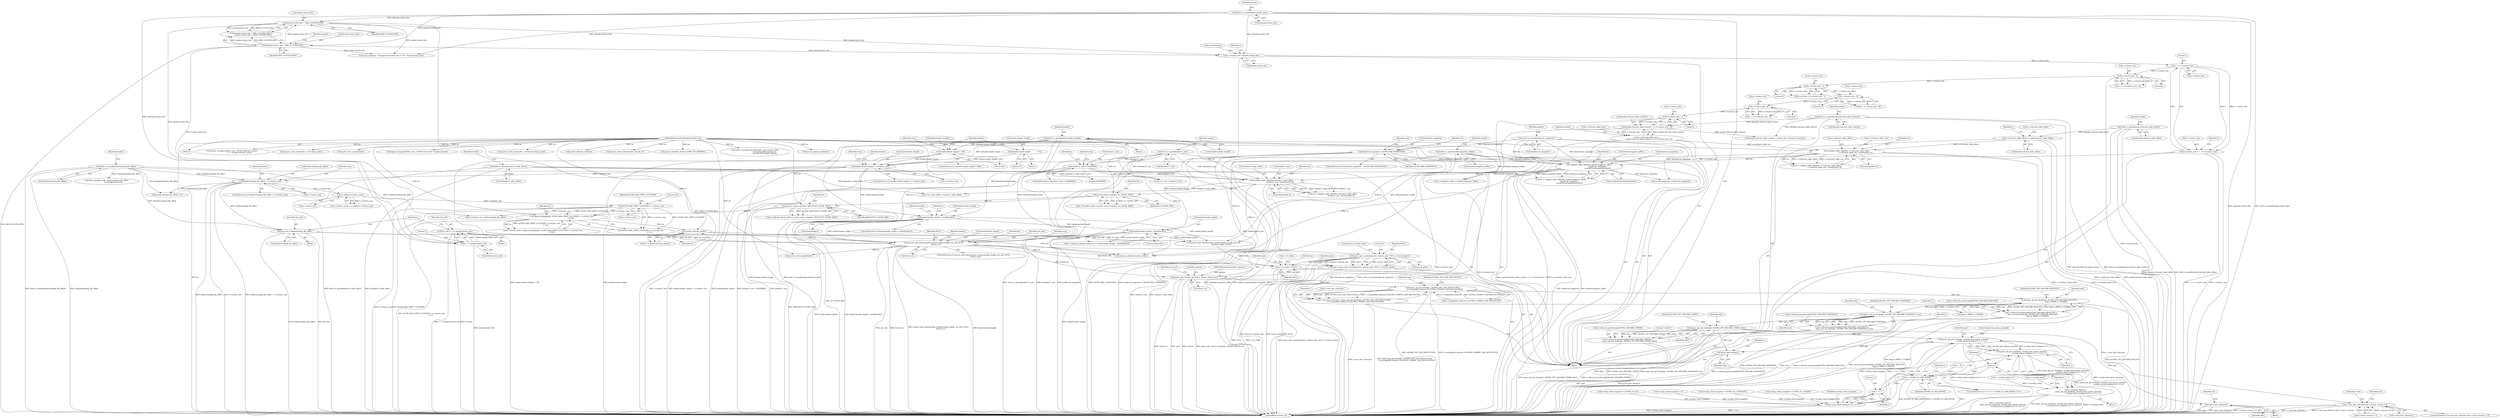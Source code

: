 digraph "0_qemu_6a83f8b5bec6f59e56cc49bd49e4c3f8f805d56f_0@API" {
"1001236" [label="(Call,qemu_opts_create(&qcow2_runtime_opts, NULL, 0, &error_abort))"];
"1001043" [label="(Call,qcow2_read_extensions(bs, header.header_length, ext_end, NULL,\n        &local_err))"];
"1001019" [label="(Call,qcow2_refcount_init(bs))"];
"1000997" [label="(Call,qemu_blockalign(bs, QCOW_MAX_CRYPT_CLUSTERS * s->cluster_size\n                                  + 512))"];
"1000982" [label="(Call,qcow2_cache_create(bs, REFCOUNT_CACHE_SIZE))"];
"1000975" [label="(Call,qcow2_cache_create(bs, L2_CACHE_SIZE))"];
"1000877" [label="(Call,validate_table_offset(bs, header.l1_table_offset,\n                                header.l1_size, sizeof(uint64_t)))"];
"1000787" [label="(Call,validate_table_offset(bs, header.snapshots_offset,\n                                header.nb_snapshots,\n                                sizeof(QCowSnapshotHeader)))"];
"1000751" [label="(Call,validate_table_offset(bs, s->refcount_table_offset,\n                                s->refcount_table_size, sizeof(uint64_t)))"];
"1000122" [label="(MethodParameterIn,BlockDriverState *bs)"];
"1000713" [label="(Call,s->refcount_table_offset = header.refcount_table_offset)"];
"1000219" [label="(Call,be64_to_cpus(&header.refcount_table_offset))"];
"1000720" [label="(Call,s->refcount_table_size =\n        header.refcount_table_clusters << (s->cluster_bits - 3))"];
"1000724" [label="(Call,header.refcount_table_clusters << (s->cluster_bits - 3))"];
"1000224" [label="(Call,be32_to_cpus(&header.refcount_table_clusters))"];
"1000728" [label="(Call,s->cluster_bits - 3)"];
"1000705" [label="(Call,s->cluster_bits - 8)"];
"1000693" [label="(Call,s->cluster_bits - 8)"];
"1000664" [label="(Call,s->cluster_bits - 3)"];
"1000332" [label="(Call,s->cluster_bits - 9)"];
"1000321" [label="(Call,1 << s->cluster_bits)"];
"1000310" [label="(Call,s->cluster_bits = header.cluster_bits)"];
"1000293" [label="(Call,header.cluster_bits > MAX_CLUSTER_BITS)"];
"1000199" [label="(Call,be32_to_cpus(&header.cluster_bits))"];
"1000288" [label="(Call,header.cluster_bits < MIN_CLUSTER_BITS)"];
"1000229" [label="(Call,be64_to_cpus(&header.snapshots_offset))"];
"1000234" [label="(Call,be32_to_cpus(&header.nb_snapshots))"];
"1000771" [label="(Call,header.nb_snapshots > QCOW_MAX_SNAPSHOTS)"];
"1000209" [label="(Call,be64_to_cpus(&header.l1_table_offset))"];
"1000214" [label="(Call,be32_to_cpus(&header.l1_size))"];
"1000807" [label="(Call,header.l1_size > 0x2000000)"];
"1001000" [label="(Call,QCOW_MAX_CRYPT_CLUSTERS * s->cluster_size)"];
"1000989" [label="(Call,g_malloc(s->cluster_size))"];
"1000480" [label="(Call,header.backing_file_offset > s->cluster_size)"];
"1000184" [label="(Call,be64_to_cpus(&header.backing_file_offset))"];
"1000412" [label="(Call,header.header_length > s->cluster_size)"];
"1000364" [label="(Call,header.header_length            = 72)"];
"1000397" [label="(Call,header.header_length < 104)"];
"1000391" [label="(Call,be32_to_cpus(&header.header_length))"];
"1000317" [label="(Call,s->cluster_size = 1 << s->cluster_bits)"];
"1000440" [label="(Call,header.header_length - sizeof(header))"];
"1000429" [label="(Call,header.header_length > sizeof(header))"];
"1000508" [label="(Call,ext_end = 1 << header.cluster_bits)"];
"1000510" [label="(Call,1 << header.cluster_bits)"];
"1000501" [label="(Call,ext_end = header.backing_file_offset)"];
"1001234" [label="(Call,opts = qemu_opts_create(&qcow2_runtime_opts, NULL, 0, &error_abort))"];
"1001243" [label="(Call,qemu_opts_absorb_qdict(opts, options, &local_err))"];
"1001263" [label="(Call,qemu_opt_get_bool(opts, QCOW2_OPT_LAZY_REFCOUNTS,\n        (s->compatible_features & QCOW2_COMPAT_LAZY_REFCOUNTS)))"];
"1001259" [label="(Call,s->use_lazy_refcounts = qemu_opt_get_bool(opts, QCOW2_OPT_LAZY_REFCOUNTS,\n        (s->compatible_features & QCOW2_COMPAT_LAZY_REFCOUNTS)))"];
"1001404" [label="(Call,s->use_lazy_refcounts && s->qcow_version < 3)"];
"1001291" [label="(Call,qemu_opt_get_bool(opts, QCOW2_OPT_DISCARD_REQUEST,\n                          flags & BDRV_O_UNMAP))"];
"1001285" [label="(Call,s->discard_passthrough[QCOW2_DISCARD_REQUEST] =\n        qemu_opt_get_bool(opts, QCOW2_OPT_DISCARD_REQUEST,\n                          flags & BDRV_O_UNMAP))"];
"1001303" [label="(Call,qemu_opt_get_bool(opts, QCOW2_OPT_DISCARD_SNAPSHOT, true))"];
"1001297" [label="(Call,s->discard_passthrough[QCOW2_DISCARD_SNAPSHOT] =\n        qemu_opt_get_bool(opts, QCOW2_OPT_DISCARD_SNAPSHOT, true))"];
"1001313" [label="(Call,qemu_opt_get_bool(opts, QCOW2_OPT_DISCARD_OTHER, false))"];
"1001307" [label="(Call,s->discard_passthrough[QCOW2_DISCARD_OTHER] =\n        qemu_opt_get_bool(opts, QCOW2_OPT_DISCARD_OTHER, false))"];
"1001363" [label="(Call,qemu_opts_del(opts))"];
"1001390" [label="(Call,qemu_opt_get_bool(opts, overlap_bool_option_names[i],\n                              overlap_check_template & (1 << i)))"];
"1001389" [label="(Call,qemu_opt_get_bool(opts, overlap_bool_option_names[i],\n                              overlap_check_template & (1 << i)) << i)"];
"1001382" [label="(Call,i++)"];
"1001379" [label="(Call,i < QCOW2_OL_MAX_BITNR)"];
"1001397" [label="(Call,1 << i)"];
"1001395" [label="(Call,overlap_check_template & (1 << i))"];
"1001385" [label="(Call,s->overlap_check |=\n            qemu_opt_get_bool(opts, overlap_bool_option_names[i],\n                              overlap_check_template & (1 << i)) << i)"];
"1001401" [label="(Call,qemu_opts_del(opts))"];
"1001448" [label="(Call,s->l1_table = NULL)"];
"1000697" [label="(Literal,8)"];
"1001017" [label="(Call,ret = qcow2_refcount_init(bs))"];
"1000219" [label="(Call,be64_to_cpus(&header.refcount_table_offset))"];
"1001237" [label="(Call,&qcow2_runtime_opts)"];
"1001452" [label="(Identifier,NULL)"];
"1001054" [label="(Identifier,errp)"];
"1000501" [label="(Call,ext_end = header.backing_file_offset)"];
"1001005" [label="(Literal,512)"];
"1001363" [label="(Call,qemu_opts_del(opts))"];
"1001263" [label="(Call,qemu_opt_get_bool(opts, QCOW2_OPT_LAZY_REFCOUNTS,\n        (s->compatible_features & QCOW2_COMPAT_LAZY_REFCOUNTS)))"];
"1001292" [label="(Identifier,opts)"];
"1000604" [label="(Call,report_unsupported(bs, errp, \"%d bit reference counts\",\n                           1 << header.refcount_order))"];
"1000392" [label="(Call,&header.header_length)"];
"1000484" [label="(Call,s->cluster_size)"];
"1000482" [label="(Identifier,header)"];
"1000498" [label="(Identifier,header)"];
"1000199" [label="(Call,be32_to_cpus(&header.cluster_bits))"];
"1000232" [label="(Identifier,header)"];
"1001286" [label="(Call,s->discard_passthrough[QCOW2_DISCARD_REQUEST])"];
"1000725" [label="(Call,header.refcount_table_clusters)"];
"1000297" [label="(Identifier,MAX_CLUSTER_BITS)"];
"1001438" [label="(Call,cleanup_unknown_header_ext(bs))"];
"1000772" [label="(Call,header.nb_snapshots)"];
"1001298" [label="(Call,s->discard_passthrough[QCOW2_DISCARD_SNAPSHOT])"];
"1001358" [label="(Block,)"];
"1000192" [label="(Identifier,header)"];
"1000229" [label="(Call,be64_to_cpus(&header.snapshots_offset))"];
"1001291" [label="(Call,qemu_opt_get_bool(opts, QCOW2_OPT_DISCARD_REQUEST,\n                          flags & BDRV_O_UNMAP))"];
"1001458" [label="(Call,qcow2_cache_destroy(bs, s->l2_table_cache))"];
"1000691" [label="(Call,62 - (s->cluster_bits - 8))"];
"1000292" [label="(Identifier,MIN_CLUSTER_BITS)"];
"1001381" [label="(Identifier,QCOW2_OL_MAX_BITNR)"];
"1001449" [label="(Call,s->l1_table)"];
"1000875" [label="(Call,ret = validate_table_offset(bs, header.l1_table_offset,\n                                header.l1_size, sizeof(uint64_t)))"];
"1001344" [label="(Call,overlap_check_template = QCOW2_OL_CACHED)"];
"1001050" [label="(Call,&local_err)"];
"1000717" [label="(Call,header.refcount_table_offset)"];
"1001240" [label="(Literal,0)"];
"1000795" [label="(Call,sizeof(QCowSnapshotHeader))"];
"1000441" [label="(Call,header.header_length)"];
"1000391" [label="(Call,be32_to_cpus(&header.header_length))"];
"1000440" [label="(Call,header.header_length - sizeof(header))"];
"1000396" [label="(ControlStructure,if (header.header_length < 104))"];
"1000398" [label="(Call,header.header_length)"];
"1000230" [label="(Call,&header.snapshots_offset)"];
"1001274" [label="(Identifier,s)"];
"1001385" [label="(Call,s->overlap_check |=\n            qemu_opt_get_bool(opts, overlap_bool_option_names[i],\n                              overlap_check_template & (1 << i)) << i)"];
"1000882" [label="(Call,header.l1_size)"];
"1001404" [label="(Call,s->use_lazy_refcounts && s->qcow_version < 3)"];
"1001049" [label="(Identifier,NULL)"];
"1001440" [label="(Call,qcow2_free_snapshots(bs))"];
"1000222" [label="(Identifier,header)"];
"1001235" [label="(Identifier,opts)"];
"1001395" [label="(Call,overlap_check_template & (1 << i))"];
"1000756" [label="(Call,s->refcount_table_size)"];
"1001483" [label="(MethodReturn,static int)"];
"1000512" [label="(Call,header.cluster_bits)"];
"1000438" [label="(Identifier,s)"];
"1000789" [label="(Call,header.snapshots_offset)"];
"1000508" [label="(Call,ext_end = 1 << header.cluster_bits)"];
"1000771" [label="(Call,header.nb_snapshots > QCOW_MAX_SNAPSHOTS)"];
"1000479" [label="(ControlStructure,if (header.backing_file_offset > s->cluster_size))"];
"1000436" [label="(Call,s->unknown_header_fields_size = header.header_length - sizeof(header))"];
"1001405" [label="(Call,s->use_lazy_refcounts)"];
"1001400" [label="(Identifier,i)"];
"1000982" [label="(Call,qcow2_cache_create(bs, REFCOUNT_CACHE_SIZE))"];
"1001415" [label="(Identifier,errp)"];
"1001398" [label="(Literal,1)"];
"1001370" [label="(Call,s->overlap_check = 0)"];
"1000293" [label="(Call,header.cluster_bits > MAX_CLUSTER_BITS)"];
"1000123" [label="(MethodParameterIn,QDict *options)"];
"1000734" [label="(Call,header.refcount_table_clusters > qcow2_max_refcount_clusters(s))"];
"1000806" [label="(ControlStructure,if (header.l1_size > 0x2000000))"];
"1000185" [label="(Call,&header.backing_file_offset)"];
"1001425" [label="(Identifier,result)"];
"1001308" [label="(Call,s->discard_passthrough[QCOW2_DISCARD_OTHER])"];
"1000430" [label="(Call,header.header_length)"];
"1000759" [label="(Call,sizeof(uint64_t))"];
"1000736" [label="(Identifier,header)"];
"1001310" [label="(Identifier,s)"];
"1000288" [label="(Call,header.cluster_bits < MIN_CLUSTER_BITS)"];
"1000693" [label="(Call,s->cluster_bits - 8)"];
"1000732" [label="(Literal,3)"];
"1000814" [label="(Identifier,errp)"];
"1001264" [label="(Identifier,opts)"];
"1001396" [label="(Identifier,overlap_check_template)"];
"1001389" [label="(Call,qemu_opt_get_bool(opts, overlap_bool_option_names[i],\n                              overlap_check_template & (1 << i)) << i)"];
"1000294" [label="(Call,header.cluster_bits)"];
"1001244" [label="(Identifier,opts)"];
"1001387" [label="(Identifier,s)"];
"1000328" [label="(Identifier,s)"];
"1000978" [label="(Call,s->refcount_block_cache = qcow2_cache_create(bs, REFCOUNT_CACHE_SIZE))"];
"1000811" [label="(Literal,0x2000000)"];
"1001376" [label="(Call,i = 0)"];
"1001354" [label="(Call,overlap_check_template = QCOW2_OL_ALL)"];
"1000660" [label="(Call,s->l2_bits = s->cluster_bits - 3)"];
"1001019" [label="(Call,qcow2_refcount_init(bs))"];
"1000299" [label="(Call,error_setg(errp, \"Unsupported cluster size: 2^%i\", header.cluster_bits))"];
"1001000" [label="(Call,QCOW_MAX_CRYPT_CLUSTERS * s->cluster_size)"];
"1000364" [label="(Call,header.header_length            = 72)"];
"1000714" [label="(Call,s->refcount_table_offset)"];
"1000709" [label="(Literal,8)"];
"1001408" [label="(Call,s->qcow_version < 3)"];
"1000318" [label="(Call,s->cluster_size)"];
"1000971" [label="(Call,s->l2_table_cache = qcow2_cache_create(bs, L2_CACHE_SIZE))"];
"1000412" [label="(Call,header.header_length > s->cluster_size)"];
"1000510" [label="(Call,1 << header.cluster_bits)"];
"1001243" [label="(Call,qemu_opts_absorb_qdict(opts, options, &local_err))"];
"1000323" [label="(Call,s->cluster_bits)"];
"1000503" [label="(Call,header.backing_file_offset)"];
"1001064" [label="(Identifier,header)"];
"1000184" [label="(Call,be64_to_cpus(&header.backing_file_offset))"];
"1000722" [label="(Identifier,s)"];
"1000878" [label="(Identifier,bs)"];
"1000411" [label="(ControlStructure,if (header.header_length > s->cluster_size))"];
"1000752" [label="(Identifier,bs)"];
"1000399" [label="(Identifier,header)"];
"1001307" [label="(Call,s->discard_passthrough[QCOW2_DISCARD_OTHER] =\n        qemu_opt_get_bool(opts, QCOW2_OPT_DISCARD_OTHER, false))"];
"1000343" [label="(Block,)"];
"1000826" [label="(Call,s->l1_size = header.l1_size)"];
"1000287" [label="(Call,header.cluster_bits < MIN_CLUSTER_BITS ||\n        header.cluster_bits > MAX_CLUSTER_BITS)"];
"1000126" [label="(Block,)"];
"1000770" [label="(ControlStructure,if (header.nb_snapshots > QCOW_MAX_SNAPSHOTS))"];
"1001401" [label="(Call,qemu_opts_del(opts))"];
"1001132" [label="(Call,s->nb_snapshots = header.nb_snapshots)"];
"1001397" [label="(Call,1 << i)"];
"1001384" [label="(Block,)"];
"1000207" [label="(Identifier,header)"];
"1000332" [label="(Call,s->cluster_bits - 9)"];
"1000235" [label="(Call,&header.nb_snapshots)"];
"1000237" [label="(Identifier,header)"];
"1000267" [label="(Call,report_unsupported(bs, errp, \"QCOW version %d\", header.version))"];
"1000989" [label="(Call,g_malloc(s->cluster_size))"];
"1001078" [label="(Call,s->cluster_size - header.backing_file_offset)"];
"1000421" [label="(Identifier,errp)"];
"1000975" [label="(Call,qcow2_cache_create(bs, L2_CACHE_SIZE))"];
"1000333" [label="(Call,s->cluster_bits)"];
"1001468" [label="(Call,qcow2_cache_destroy(bs, s->refcount_block_cache))"];
"1001045" [label="(Call,header.header_length)"];
"1001246" [label="(Call,&local_err)"];
"1001306" [label="(Identifier,true)"];
"1001303" [label="(Call,qemu_opt_get_bool(opts, QCOW2_OPT_DISCARD_SNAPSHOT, true))"];
"1001442" [label="(Call,qcow2_refcount_close(bs))"];
"1001249" [label="(Identifier,local_err)"];
"1000217" [label="(Identifier,header)"];
"1001239" [label="(Identifier,NULL)"];
"1000507" [label="(Block,)"];
"1000224" [label="(Call,be32_to_cpus(&header.refcount_table_clusters))"];
"1001265" [label="(Identifier,QCOW2_OPT_LAZY_REFCOUNTS)"];
"1001426" [label="(Call,qcow2_check_refcounts(bs, &result, 0))"];
"1000401" [label="(Literal,104)"];
"1001317" [label="(Literal,\"cached\")"];
"1001366" [label="(Identifier,ret)"];
"1001380" [label="(Identifier,i)"];
"1000792" [label="(Call,header.nb_snapshots)"];
"1000999" [label="(Call,QCOW_MAX_CRYPT_CLUSTERS * s->cluster_size\n                                  + 512)"];
"1000295" [label="(Identifier,header)"];
"1000370" [label="(Block,)"];
"1000225" [label="(Call,&header.refcount_table_clusters)"];
"1000311" [label="(Call,s->cluster_bits)"];
"1000215" [label="(Call,&header.l1_size)"];
"1001297" [label="(Call,s->discard_passthrough[QCOW2_DISCARD_SNAPSHOT] =\n        qemu_opt_get_bool(opts, QCOW2_OPT_DISCARD_SNAPSHOT, true))"];
"1001364" [label="(Identifier,opts)"];
"1001379" [label="(Call,i < QCOW2_OL_MAX_BITNR)"];
"1000753" [label="(Call,s->refcount_table_offset)"];
"1001001" [label="(Identifier,QCOW_MAX_CRYPT_CLUSTERS)"];
"1000481" [label="(Call,header.backing_file_offset)"];
"1000413" [label="(Call,header.header_length)"];
"1000317" [label="(Call,s->cluster_size = 1 << s->cluster_bits)"];
"1001043" [label="(Call,qcow2_read_extensions(bs, header.header_length, ext_end, NULL,\n        &local_err))"];
"1000122" [label="(MethodParameterIn,BlockDriverState *bs)"];
"1000786" [label="(Identifier,ret)"];
"1000808" [label="(Call,header.l1_size)"];
"1001266" [label="(Call,s->compatible_features & QCOW2_COMPAT_LAZY_REFCOUNTS)"];
"1001044" [label="(Identifier,bs)"];
"1000209" [label="(Call,be64_to_cpus(&header.l1_table_offset))"];
"1000668" [label="(Literal,3)"];
"1000828" [label="(Identifier,s)"];
"1000480" [label="(Call,header.backing_file_offset > s->cluster_size)"];
"1000200" [label="(Call,&header.cluster_bits)"];
"1000713" [label="(Call,s->refcount_table_offset = header.refcount_table_offset)"];
"1000314" [label="(Call,header.cluster_bits)"];
"1000330" [label="(Call,1 << (s->cluster_bits - 9))"];
"1001042" [label="(ControlStructure,if (qcow2_read_extensions(bs, header.header_length, ext_end, NULL,\n        &local_err)))"];
"1000729" [label="(Call,s->cluster_bits)"];
"1000322" [label="(Literal,1)"];
"1001313" [label="(Call,qemu_opt_get_bool(opts, QCOW2_OPT_DISCARD_OTHER, false))"];
"1001141" [label="(Call,qcow2_read_snapshots(bs))"];
"1001259" [label="(Call,s->use_lazy_refcounts = qemu_opt_get_bool(opts, QCOW2_OPT_LAZY_REFCOUNTS,\n        (s->compatible_features & QCOW2_COMPAT_LAZY_REFCOUNTS)))"];
"1000547" [label="(Call,qcow2_read_extensions(bs, header.header_length, ext_end,\n                              &feature_table, NULL))"];
"1001383" [label="(Identifier,i)"];
"1000310" [label="(Call,s->cluster_bits = header.cluster_bits)"];
"1001382" [label="(Call,i++)"];
"1000807" [label="(Call,header.l1_size > 0x2000000)"];
"1001402" [label="(Identifier,opts)"];
"1000429" [label="(Call,header.header_length > sizeof(header))"];
"1001324" [label="(Call,overlap_check_template = 0)"];
"1000778" [label="(Identifier,errp)"];
"1000775" [label="(Identifier,QCOW_MAX_SNAPSHOTS)"];
"1000983" [label="(Identifier,bs)"];
"1001314" [label="(Identifier,opts)"];
"1001399" [label="(Identifier,i)"];
"1001293" [label="(Identifier,QCOW2_OPT_DISCARD_REQUEST)"];
"1000220" [label="(Call,&header.refcount_table_offset)"];
"1000896" [label="(Call,s->l1_table_offset = header.l1_table_offset)"];
"1001218" [label="(Call,qcow2_check(bs, &result, BDRV_FIX_ERRORS))"];
"1001390" [label="(Call,qemu_opt_get_bool(opts, overlap_bool_option_names[i],\n                              overlap_check_template & (1 << i)))"];
"1001002" [label="(Call,s->cluster_size)"];
"1001294" [label="(Call,flags & BDRV_O_UNMAP)"];
"1001236" [label="(Call,qemu_opts_create(&qcow2_runtime_opts, NULL, 0, &error_abort))"];
"1000728" [label="(Call,s->cluster_bits - 3)"];
"1000977" [label="(Identifier,L2_CACHE_SIZE)"];
"1000431" [label="(Identifier,header)"];
"1001245" [label="(Identifier,options)"];
"1000665" [label="(Call,s->cluster_bits)"];
"1000509" [label="(Identifier,ext_end)"];
"1001315" [label="(Identifier,QCOW2_OPT_DISCARD_OTHER)"];
"1001392" [label="(Call,overlap_bool_option_names[i])"];
"1000234" [label="(Call,be32_to_cpus(&header.nb_snapshots))"];
"1001403" [label="(ControlStructure,if (s->use_lazy_refcounts && s->qcow_version < 3))"];
"1001234" [label="(Call,opts = qemu_opts_create(&qcow2_runtime_opts, NULL, 0, &error_abort))"];
"1000877" [label="(Call,validate_table_offset(bs, header.l1_table_offset,\n                                header.l1_size, sizeof(uint64_t)))"];
"1001375" [label="(ControlStructure,for (i = 0; i < QCOW2_OL_MAX_BITNR; i++))"];
"1000705" [label="(Call,s->cluster_bits - 8)"];
"1001096" [label="(Call,bdrv_pread(bs->file, header.backing_file_offset,\n                         bs->backing_file, len))"];
"1000397" [label="(Call,header.header_length < 104)"];
"1001334" [label="(Call,overlap_check_template = QCOW2_OL_CONSTANT)"];
"1000976" [label="(Identifier,bs)"];
"1001125" [label="(Call,s->snapshots_offset = header.snapshots_offset)"];
"1000749" [label="(Call,ret = validate_table_offset(bs, s->refcount_table_offset,\n                                s->refcount_table_size, sizeof(uint64_t)))"];
"1000706" [label="(Call,s->cluster_bits)"];
"1000433" [label="(Call,sizeof(header))"];
"1000365" [label="(Call,header.header_length)"];
"1000984" [label="(Identifier,REFCOUNT_CACHE_SIZE)"];
"1000785" [label="(Call,ret = validate_table_offset(bs, header.snapshots_offset,\n                                header.nb_snapshots,\n                                sizeof(QCowSnapshotHeader)))"];
"1000720" [label="(Call,s->refcount_table_size =\n        header.refcount_table_clusters << (s->cluster_bits - 3))"];
"1000416" [label="(Call,s->cluster_size)"];
"1001260" [label="(Call,s->use_lazy_refcounts)"];
"1001304" [label="(Identifier,opts)"];
"1000500" [label="(Block,)"];
"1001448" [label="(Call,s->l1_table = NULL)"];
"1000214" [label="(Call,be32_to_cpus(&header.l1_size))"];
"1000751" [label="(Call,validate_table_offset(bs, s->refcount_table_offset,\n                                s->refcount_table_size, sizeof(uint64_t)))"];
"1000724" [label="(Call,header.refcount_table_clusters << (s->cluster_bits - 3))"];
"1000664" [label="(Call,s->cluster_bits - 3)"];
"1000517" [label="(Identifier,s)"];
"1001406" [label="(Identifier,s)"];
"1000990" [label="(Call,s->cluster_size)"];
"1000444" [label="(Call,sizeof(header))"];
"1000242" [label="(Identifier,header)"];
"1000556" [label="(Call,report_unsupported_feature(bs, errp, feature_table,\n                                   s->incompatible_features &\n                                   ~QCOW2_INCOMPAT_MASK))"];
"1000489" [label="(Identifier,errp)"];
"1000879" [label="(Call,header.l1_table_offset)"];
"1000788" [label="(Identifier,bs)"];
"1000511" [label="(Literal,1)"];
"1000502" [label="(Identifier,ext_end)"];
"1000210" [label="(Call,&header.l1_table_offset)"];
"1001391" [label="(Identifier,opts)"];
"1001176" [label="(Call,qcow2_update_header(bs))"];
"1000787" [label="(Call,validate_table_offset(bs, header.snapshots_offset,\n                                header.nb_snapshots,\n                                sizeof(QCowSnapshotHeader)))"];
"1000289" [label="(Call,header.cluster_bits)"];
"1000885" [label="(Call,sizeof(uint64_t))"];
"1000694" [label="(Call,s->cluster_bits)"];
"1000404" [label="(Identifier,errp)"];
"1000721" [label="(Call,s->refcount_table_size)"];
"1001020" [label="(Identifier,bs)"];
"1000428" [label="(ControlStructure,if (header.header_length > sizeof(header)))"];
"1000227" [label="(Identifier,header)"];
"1000703" [label="(Call,1 << (s->cluster_bits - 8))"];
"1000985" [label="(Call,s->cluster_cache = g_malloc(s->cluster_size))"];
"1001062" [label="(Call,header.backing_file_offset != 0)"];
"1001305" [label="(Identifier,QCOW2_OPT_DISCARD_SNAPSHOT)"];
"1001285" [label="(Call,s->discard_passthrough[QCOW2_DISCARD_REQUEST] =\n        qemu_opt_get_bool(opts, QCOW2_OPT_DISCARD_REQUEST,\n                          flags & BDRV_O_UNMAP))"];
"1000414" [label="(Identifier,header)"];
"1000321" [label="(Call,1 << s->cluster_bits)"];
"1000997" [label="(Call,qemu_blockalign(bs, QCOW_MAX_CRYPT_CLUSTERS * s->cluster_size\n                                  + 512))"];
"1000319" [label="(Identifier,s)"];
"1001048" [label="(Identifier,ext_end)"];
"1001300" [label="(Identifier,s)"];
"1000336" [label="(Literal,9)"];
"1000993" [label="(Call,s->cluster_data = qemu_blockalign(bs, QCOW_MAX_CRYPT_CLUSTERS * s->cluster_size\n                                  + 512))"];
"1001316" [label="(Identifier,false)"];
"1001455" [label="(Identifier,s)"];
"1001386" [label="(Call,s->overlap_check)"];
"1000998" [label="(Identifier,bs)"];
"1000368" [label="(Literal,72)"];
"1001241" [label="(Call,&error_abort)"];
"1001236" -> "1001234"  [label="AST: "];
"1001236" -> "1001241"  [label="CFG: "];
"1001237" -> "1001236"  [label="AST: "];
"1001239" -> "1001236"  [label="AST: "];
"1001240" -> "1001236"  [label="AST: "];
"1001241" -> "1001236"  [label="AST: "];
"1001234" -> "1001236"  [label="CFG: "];
"1001236" -> "1001483"  [label="DDG: NULL"];
"1001236" -> "1001483"  [label="DDG: &qcow2_runtime_opts"];
"1001236" -> "1001483"  [label="DDG: &error_abort"];
"1001236" -> "1001234"  [label="DDG: &qcow2_runtime_opts"];
"1001236" -> "1001234"  [label="DDG: NULL"];
"1001236" -> "1001234"  [label="DDG: 0"];
"1001236" -> "1001234"  [label="DDG: &error_abort"];
"1001043" -> "1001236"  [label="DDG: NULL"];
"1001236" -> "1001448"  [label="DDG: NULL"];
"1001043" -> "1001042"  [label="AST: "];
"1001043" -> "1001050"  [label="CFG: "];
"1001044" -> "1001043"  [label="AST: "];
"1001045" -> "1001043"  [label="AST: "];
"1001048" -> "1001043"  [label="AST: "];
"1001049" -> "1001043"  [label="AST: "];
"1001050" -> "1001043"  [label="AST: "];
"1001054" -> "1001043"  [label="CFG: "];
"1001064" -> "1001043"  [label="CFG: "];
"1001043" -> "1001483"  [label="DDG: header.header_length"];
"1001043" -> "1001483"  [label="DDG: ext_end"];
"1001043" -> "1001483"  [label="DDG: &local_err"];
"1001043" -> "1001483"  [label="DDG: qcow2_read_extensions(bs, header.header_length, ext_end, NULL,\n        &local_err)"];
"1001019" -> "1001043"  [label="DDG: bs"];
"1000122" -> "1001043"  [label="DDG: bs"];
"1000391" -> "1001043"  [label="DDG: &header.header_length"];
"1000440" -> "1001043"  [label="DDG: header.header_length"];
"1000429" -> "1001043"  [label="DDG: header.header_length"];
"1000508" -> "1001043"  [label="DDG: ext_end"];
"1000501" -> "1001043"  [label="DDG: ext_end"];
"1001043" -> "1001141"  [label="DDG: bs"];
"1001043" -> "1001243"  [label="DDG: &local_err"];
"1001043" -> "1001438"  [label="DDG: bs"];
"1001043" -> "1001448"  [label="DDG: NULL"];
"1001019" -> "1001017"  [label="AST: "];
"1001019" -> "1001020"  [label="CFG: "];
"1001020" -> "1001019"  [label="AST: "];
"1001017" -> "1001019"  [label="CFG: "];
"1001019" -> "1001017"  [label="DDG: bs"];
"1000997" -> "1001019"  [label="DDG: bs"];
"1000122" -> "1001019"  [label="DDG: bs"];
"1001019" -> "1001438"  [label="DDG: bs"];
"1000997" -> "1000993"  [label="AST: "];
"1000997" -> "1000999"  [label="CFG: "];
"1000998" -> "1000997"  [label="AST: "];
"1000999" -> "1000997"  [label="AST: "];
"1000993" -> "1000997"  [label="CFG: "];
"1000997" -> "1001483"  [label="DDG: QCOW_MAX_CRYPT_CLUSTERS * s->cluster_size\n                                  + 512"];
"1000997" -> "1000993"  [label="DDG: bs"];
"1000997" -> "1000993"  [label="DDG: QCOW_MAX_CRYPT_CLUSTERS * s->cluster_size\n                                  + 512"];
"1000982" -> "1000997"  [label="DDG: bs"];
"1000122" -> "1000997"  [label="DDG: bs"];
"1001000" -> "1000997"  [label="DDG: QCOW_MAX_CRYPT_CLUSTERS"];
"1001000" -> "1000997"  [label="DDG: s->cluster_size"];
"1000982" -> "1000978"  [label="AST: "];
"1000982" -> "1000984"  [label="CFG: "];
"1000983" -> "1000982"  [label="AST: "];
"1000984" -> "1000982"  [label="AST: "];
"1000978" -> "1000982"  [label="CFG: "];
"1000982" -> "1001483"  [label="DDG: REFCOUNT_CACHE_SIZE"];
"1000982" -> "1000978"  [label="DDG: bs"];
"1000982" -> "1000978"  [label="DDG: REFCOUNT_CACHE_SIZE"];
"1000975" -> "1000982"  [label="DDG: bs"];
"1000122" -> "1000982"  [label="DDG: bs"];
"1000975" -> "1000971"  [label="AST: "];
"1000975" -> "1000977"  [label="CFG: "];
"1000976" -> "1000975"  [label="AST: "];
"1000977" -> "1000975"  [label="AST: "];
"1000971" -> "1000975"  [label="CFG: "];
"1000975" -> "1001483"  [label="DDG: L2_CACHE_SIZE"];
"1000975" -> "1000971"  [label="DDG: bs"];
"1000975" -> "1000971"  [label="DDG: L2_CACHE_SIZE"];
"1000877" -> "1000975"  [label="DDG: bs"];
"1000122" -> "1000975"  [label="DDG: bs"];
"1000877" -> "1000875"  [label="AST: "];
"1000877" -> "1000885"  [label="CFG: "];
"1000878" -> "1000877"  [label="AST: "];
"1000879" -> "1000877"  [label="AST: "];
"1000882" -> "1000877"  [label="AST: "];
"1000885" -> "1000877"  [label="AST: "];
"1000875" -> "1000877"  [label="CFG: "];
"1000877" -> "1001483"  [label="DDG: header.l1_size"];
"1000877" -> "1001483"  [label="DDG: header.l1_table_offset"];
"1000877" -> "1000875"  [label="DDG: bs"];
"1000877" -> "1000875"  [label="DDG: header.l1_table_offset"];
"1000877" -> "1000875"  [label="DDG: header.l1_size"];
"1000787" -> "1000877"  [label="DDG: bs"];
"1000122" -> "1000877"  [label="DDG: bs"];
"1000209" -> "1000877"  [label="DDG: &header.l1_table_offset"];
"1000214" -> "1000877"  [label="DDG: &header.l1_size"];
"1000807" -> "1000877"  [label="DDG: header.l1_size"];
"1000877" -> "1000896"  [label="DDG: header.l1_table_offset"];
"1000877" -> "1001438"  [label="DDG: bs"];
"1000787" -> "1000785"  [label="AST: "];
"1000787" -> "1000795"  [label="CFG: "];
"1000788" -> "1000787"  [label="AST: "];
"1000789" -> "1000787"  [label="AST: "];
"1000792" -> "1000787"  [label="AST: "];
"1000795" -> "1000787"  [label="AST: "];
"1000785" -> "1000787"  [label="CFG: "];
"1000787" -> "1001483"  [label="DDG: header.nb_snapshots"];
"1000787" -> "1001483"  [label="DDG: header.snapshots_offset"];
"1000787" -> "1000785"  [label="DDG: bs"];
"1000787" -> "1000785"  [label="DDG: header.snapshots_offset"];
"1000787" -> "1000785"  [label="DDG: header.nb_snapshots"];
"1000751" -> "1000787"  [label="DDG: bs"];
"1000122" -> "1000787"  [label="DDG: bs"];
"1000229" -> "1000787"  [label="DDG: &header.snapshots_offset"];
"1000234" -> "1000787"  [label="DDG: &header.nb_snapshots"];
"1000771" -> "1000787"  [label="DDG: header.nb_snapshots"];
"1000787" -> "1001125"  [label="DDG: header.snapshots_offset"];
"1000787" -> "1001132"  [label="DDG: header.nb_snapshots"];
"1000787" -> "1001438"  [label="DDG: bs"];
"1000751" -> "1000749"  [label="AST: "];
"1000751" -> "1000759"  [label="CFG: "];
"1000752" -> "1000751"  [label="AST: "];
"1000753" -> "1000751"  [label="AST: "];
"1000756" -> "1000751"  [label="AST: "];
"1000759" -> "1000751"  [label="AST: "];
"1000749" -> "1000751"  [label="CFG: "];
"1000751" -> "1001483"  [label="DDG: s->refcount_table_offset"];
"1000751" -> "1001483"  [label="DDG: s->refcount_table_size"];
"1000751" -> "1000749"  [label="DDG: bs"];
"1000751" -> "1000749"  [label="DDG: s->refcount_table_offset"];
"1000751" -> "1000749"  [label="DDG: s->refcount_table_size"];
"1000122" -> "1000751"  [label="DDG: bs"];
"1000713" -> "1000751"  [label="DDG: s->refcount_table_offset"];
"1000720" -> "1000751"  [label="DDG: s->refcount_table_size"];
"1000751" -> "1001438"  [label="DDG: bs"];
"1000122" -> "1000121"  [label="AST: "];
"1000122" -> "1001483"  [label="DDG: bs"];
"1000122" -> "1000267"  [label="DDG: bs"];
"1000122" -> "1000547"  [label="DDG: bs"];
"1000122" -> "1000556"  [label="DDG: bs"];
"1000122" -> "1000604"  [label="DDG: bs"];
"1000122" -> "1001141"  [label="DDG: bs"];
"1000122" -> "1001176"  [label="DDG: bs"];
"1000122" -> "1001218"  [label="DDG: bs"];
"1000122" -> "1001426"  [label="DDG: bs"];
"1000122" -> "1001438"  [label="DDG: bs"];
"1000122" -> "1001440"  [label="DDG: bs"];
"1000122" -> "1001442"  [label="DDG: bs"];
"1000122" -> "1001458"  [label="DDG: bs"];
"1000122" -> "1001468"  [label="DDG: bs"];
"1000713" -> "1000126"  [label="AST: "];
"1000713" -> "1000717"  [label="CFG: "];
"1000714" -> "1000713"  [label="AST: "];
"1000717" -> "1000713"  [label="AST: "];
"1000722" -> "1000713"  [label="CFG: "];
"1000713" -> "1001483"  [label="DDG: s->refcount_table_offset"];
"1000713" -> "1001483"  [label="DDG: header.refcount_table_offset"];
"1000219" -> "1000713"  [label="DDG: &header.refcount_table_offset"];
"1000219" -> "1000126"  [label="AST: "];
"1000219" -> "1000220"  [label="CFG: "];
"1000220" -> "1000219"  [label="AST: "];
"1000227" -> "1000219"  [label="CFG: "];
"1000219" -> "1001483"  [label="DDG: be64_to_cpus(&header.refcount_table_offset)"];
"1000219" -> "1001483"  [label="DDG: &header.refcount_table_offset"];
"1000720" -> "1000126"  [label="AST: "];
"1000720" -> "1000724"  [label="CFG: "];
"1000721" -> "1000720"  [label="AST: "];
"1000724" -> "1000720"  [label="AST: "];
"1000736" -> "1000720"  [label="CFG: "];
"1000720" -> "1001483"  [label="DDG: header.refcount_table_clusters << (s->cluster_bits - 3)"];
"1000720" -> "1001483"  [label="DDG: s->refcount_table_size"];
"1000724" -> "1000720"  [label="DDG: header.refcount_table_clusters"];
"1000724" -> "1000720"  [label="DDG: s->cluster_bits - 3"];
"1000724" -> "1000728"  [label="CFG: "];
"1000725" -> "1000724"  [label="AST: "];
"1000728" -> "1000724"  [label="AST: "];
"1000724" -> "1001483"  [label="DDG: s->cluster_bits - 3"];
"1000224" -> "1000724"  [label="DDG: &header.refcount_table_clusters"];
"1000728" -> "1000724"  [label="DDG: s->cluster_bits"];
"1000728" -> "1000724"  [label="DDG: 3"];
"1000724" -> "1000734"  [label="DDG: header.refcount_table_clusters"];
"1000224" -> "1000126"  [label="AST: "];
"1000224" -> "1000225"  [label="CFG: "];
"1000225" -> "1000224"  [label="AST: "];
"1000232" -> "1000224"  [label="CFG: "];
"1000224" -> "1001483"  [label="DDG: &header.refcount_table_clusters"];
"1000224" -> "1001483"  [label="DDG: be32_to_cpus(&header.refcount_table_clusters)"];
"1000224" -> "1000734"  [label="DDG: &header.refcount_table_clusters"];
"1000728" -> "1000732"  [label="CFG: "];
"1000729" -> "1000728"  [label="AST: "];
"1000732" -> "1000728"  [label="AST: "];
"1000728" -> "1001483"  [label="DDG: s->cluster_bits"];
"1000705" -> "1000728"  [label="DDG: s->cluster_bits"];
"1000705" -> "1000703"  [label="AST: "];
"1000705" -> "1000709"  [label="CFG: "];
"1000706" -> "1000705"  [label="AST: "];
"1000709" -> "1000705"  [label="AST: "];
"1000703" -> "1000705"  [label="CFG: "];
"1000705" -> "1000703"  [label="DDG: s->cluster_bits"];
"1000705" -> "1000703"  [label="DDG: 8"];
"1000693" -> "1000705"  [label="DDG: s->cluster_bits"];
"1000693" -> "1000691"  [label="AST: "];
"1000693" -> "1000697"  [label="CFG: "];
"1000694" -> "1000693"  [label="AST: "];
"1000697" -> "1000693"  [label="AST: "];
"1000691" -> "1000693"  [label="CFG: "];
"1000693" -> "1000691"  [label="DDG: s->cluster_bits"];
"1000693" -> "1000691"  [label="DDG: 8"];
"1000664" -> "1000693"  [label="DDG: s->cluster_bits"];
"1000664" -> "1000660"  [label="AST: "];
"1000664" -> "1000668"  [label="CFG: "];
"1000665" -> "1000664"  [label="AST: "];
"1000668" -> "1000664"  [label="AST: "];
"1000660" -> "1000664"  [label="CFG: "];
"1000664" -> "1000660"  [label="DDG: s->cluster_bits"];
"1000664" -> "1000660"  [label="DDG: 3"];
"1000332" -> "1000664"  [label="DDG: s->cluster_bits"];
"1000332" -> "1000330"  [label="AST: "];
"1000332" -> "1000336"  [label="CFG: "];
"1000333" -> "1000332"  [label="AST: "];
"1000336" -> "1000332"  [label="AST: "];
"1000330" -> "1000332"  [label="CFG: "];
"1000332" -> "1001483"  [label="DDG: s->cluster_bits"];
"1000332" -> "1000330"  [label="DDG: s->cluster_bits"];
"1000332" -> "1000330"  [label="DDG: 9"];
"1000321" -> "1000332"  [label="DDG: s->cluster_bits"];
"1000321" -> "1000317"  [label="AST: "];
"1000321" -> "1000323"  [label="CFG: "];
"1000322" -> "1000321"  [label="AST: "];
"1000323" -> "1000321"  [label="AST: "];
"1000317" -> "1000321"  [label="CFG: "];
"1000321" -> "1000317"  [label="DDG: 1"];
"1000321" -> "1000317"  [label="DDG: s->cluster_bits"];
"1000310" -> "1000321"  [label="DDG: s->cluster_bits"];
"1000310" -> "1000126"  [label="AST: "];
"1000310" -> "1000314"  [label="CFG: "];
"1000311" -> "1000310"  [label="AST: "];
"1000314" -> "1000310"  [label="AST: "];
"1000319" -> "1000310"  [label="CFG: "];
"1000310" -> "1001483"  [label="DDG: header.cluster_bits"];
"1000293" -> "1000310"  [label="DDG: header.cluster_bits"];
"1000199" -> "1000310"  [label="DDG: &header.cluster_bits"];
"1000288" -> "1000310"  [label="DDG: header.cluster_bits"];
"1000293" -> "1000287"  [label="AST: "];
"1000293" -> "1000297"  [label="CFG: "];
"1000294" -> "1000293"  [label="AST: "];
"1000297" -> "1000293"  [label="AST: "];
"1000287" -> "1000293"  [label="CFG: "];
"1000293" -> "1001483"  [label="DDG: MAX_CLUSTER_BITS"];
"1000293" -> "1000287"  [label="DDG: header.cluster_bits"];
"1000293" -> "1000287"  [label="DDG: MAX_CLUSTER_BITS"];
"1000199" -> "1000293"  [label="DDG: &header.cluster_bits"];
"1000288" -> "1000293"  [label="DDG: header.cluster_bits"];
"1000293" -> "1000299"  [label="DDG: header.cluster_bits"];
"1000293" -> "1000510"  [label="DDG: header.cluster_bits"];
"1000199" -> "1000126"  [label="AST: "];
"1000199" -> "1000200"  [label="CFG: "];
"1000200" -> "1000199"  [label="AST: "];
"1000207" -> "1000199"  [label="CFG: "];
"1000199" -> "1001483"  [label="DDG: &header.cluster_bits"];
"1000199" -> "1001483"  [label="DDG: be32_to_cpus(&header.cluster_bits)"];
"1000199" -> "1000288"  [label="DDG: &header.cluster_bits"];
"1000199" -> "1000299"  [label="DDG: &header.cluster_bits"];
"1000199" -> "1000510"  [label="DDG: &header.cluster_bits"];
"1000288" -> "1000287"  [label="AST: "];
"1000288" -> "1000292"  [label="CFG: "];
"1000289" -> "1000288"  [label="AST: "];
"1000292" -> "1000288"  [label="AST: "];
"1000295" -> "1000288"  [label="CFG: "];
"1000287" -> "1000288"  [label="CFG: "];
"1000288" -> "1001483"  [label="DDG: MIN_CLUSTER_BITS"];
"1000288" -> "1000287"  [label="DDG: header.cluster_bits"];
"1000288" -> "1000287"  [label="DDG: MIN_CLUSTER_BITS"];
"1000288" -> "1000299"  [label="DDG: header.cluster_bits"];
"1000288" -> "1000510"  [label="DDG: header.cluster_bits"];
"1000229" -> "1000126"  [label="AST: "];
"1000229" -> "1000230"  [label="CFG: "];
"1000230" -> "1000229"  [label="AST: "];
"1000237" -> "1000229"  [label="CFG: "];
"1000229" -> "1001483"  [label="DDG: be64_to_cpus(&header.snapshots_offset)"];
"1000229" -> "1001483"  [label="DDG: &header.snapshots_offset"];
"1000229" -> "1001125"  [label="DDG: &header.snapshots_offset"];
"1000234" -> "1000126"  [label="AST: "];
"1000234" -> "1000235"  [label="CFG: "];
"1000235" -> "1000234"  [label="AST: "];
"1000242" -> "1000234"  [label="CFG: "];
"1000234" -> "1001483"  [label="DDG: &header.nb_snapshots"];
"1000234" -> "1001483"  [label="DDG: be32_to_cpus(&header.nb_snapshots)"];
"1000234" -> "1000771"  [label="DDG: &header.nb_snapshots"];
"1000234" -> "1001132"  [label="DDG: &header.nb_snapshots"];
"1000771" -> "1000770"  [label="AST: "];
"1000771" -> "1000775"  [label="CFG: "];
"1000772" -> "1000771"  [label="AST: "];
"1000775" -> "1000771"  [label="AST: "];
"1000778" -> "1000771"  [label="CFG: "];
"1000786" -> "1000771"  [label="CFG: "];
"1000771" -> "1001483"  [label="DDG: header.nb_snapshots"];
"1000771" -> "1001483"  [label="DDG: QCOW_MAX_SNAPSHOTS"];
"1000771" -> "1001483"  [label="DDG: header.nb_snapshots > QCOW_MAX_SNAPSHOTS"];
"1000209" -> "1000126"  [label="AST: "];
"1000209" -> "1000210"  [label="CFG: "];
"1000210" -> "1000209"  [label="AST: "];
"1000217" -> "1000209"  [label="CFG: "];
"1000209" -> "1001483"  [label="DDG: be64_to_cpus(&header.l1_table_offset)"];
"1000209" -> "1001483"  [label="DDG: &header.l1_table_offset"];
"1000209" -> "1000896"  [label="DDG: &header.l1_table_offset"];
"1000214" -> "1000126"  [label="AST: "];
"1000214" -> "1000215"  [label="CFG: "];
"1000215" -> "1000214"  [label="AST: "];
"1000222" -> "1000214"  [label="CFG: "];
"1000214" -> "1001483"  [label="DDG: be32_to_cpus(&header.l1_size)"];
"1000214" -> "1001483"  [label="DDG: &header.l1_size"];
"1000214" -> "1000807"  [label="DDG: &header.l1_size"];
"1000214" -> "1000826"  [label="DDG: &header.l1_size"];
"1000807" -> "1000806"  [label="AST: "];
"1000807" -> "1000811"  [label="CFG: "];
"1000808" -> "1000807"  [label="AST: "];
"1000811" -> "1000807"  [label="AST: "];
"1000814" -> "1000807"  [label="CFG: "];
"1000828" -> "1000807"  [label="CFG: "];
"1000807" -> "1001483"  [label="DDG: header.l1_size > 0x2000000"];
"1000807" -> "1001483"  [label="DDG: header.l1_size"];
"1000807" -> "1000826"  [label="DDG: header.l1_size"];
"1001000" -> "1000999"  [label="AST: "];
"1001000" -> "1001002"  [label="CFG: "];
"1001001" -> "1001000"  [label="AST: "];
"1001002" -> "1001000"  [label="AST: "];
"1001005" -> "1001000"  [label="CFG: "];
"1001000" -> "1001483"  [label="DDG: QCOW_MAX_CRYPT_CLUSTERS"];
"1001000" -> "1001483"  [label="DDG: s->cluster_size"];
"1001000" -> "1000999"  [label="DDG: QCOW_MAX_CRYPT_CLUSTERS"];
"1001000" -> "1000999"  [label="DDG: s->cluster_size"];
"1000989" -> "1001000"  [label="DDG: s->cluster_size"];
"1001000" -> "1001078"  [label="DDG: s->cluster_size"];
"1000989" -> "1000985"  [label="AST: "];
"1000989" -> "1000990"  [label="CFG: "];
"1000990" -> "1000989"  [label="AST: "];
"1000985" -> "1000989"  [label="CFG: "];
"1000989" -> "1000985"  [label="DDG: s->cluster_size"];
"1000480" -> "1000989"  [label="DDG: s->cluster_size"];
"1000480" -> "1000479"  [label="AST: "];
"1000480" -> "1000484"  [label="CFG: "];
"1000481" -> "1000480"  [label="AST: "];
"1000484" -> "1000480"  [label="AST: "];
"1000489" -> "1000480"  [label="CFG: "];
"1000498" -> "1000480"  [label="CFG: "];
"1000480" -> "1001483"  [label="DDG: header.backing_file_offset > s->cluster_size"];
"1000480" -> "1001483"  [label="DDG: header.backing_file_offset"];
"1000480" -> "1001483"  [label="DDG: s->cluster_size"];
"1000184" -> "1000480"  [label="DDG: &header.backing_file_offset"];
"1000412" -> "1000480"  [label="DDG: s->cluster_size"];
"1000480" -> "1000501"  [label="DDG: header.backing_file_offset"];
"1000480" -> "1001062"  [label="DDG: header.backing_file_offset"];
"1000184" -> "1000126"  [label="AST: "];
"1000184" -> "1000185"  [label="CFG: "];
"1000185" -> "1000184"  [label="AST: "];
"1000192" -> "1000184"  [label="CFG: "];
"1000184" -> "1001483"  [label="DDG: &header.backing_file_offset"];
"1000184" -> "1001483"  [label="DDG: be64_to_cpus(&header.backing_file_offset)"];
"1000184" -> "1000501"  [label="DDG: &header.backing_file_offset"];
"1000184" -> "1001062"  [label="DDG: &header.backing_file_offset"];
"1000184" -> "1001078"  [label="DDG: &header.backing_file_offset"];
"1000184" -> "1001096"  [label="DDG: &header.backing_file_offset"];
"1000412" -> "1000411"  [label="AST: "];
"1000412" -> "1000416"  [label="CFG: "];
"1000413" -> "1000412"  [label="AST: "];
"1000416" -> "1000412"  [label="AST: "];
"1000421" -> "1000412"  [label="CFG: "];
"1000431" -> "1000412"  [label="CFG: "];
"1000412" -> "1001483"  [label="DDG: header.header_length > s->cluster_size"];
"1000412" -> "1001483"  [label="DDG: header.header_length"];
"1000412" -> "1001483"  [label="DDG: s->cluster_size"];
"1000364" -> "1000412"  [label="DDG: header.header_length"];
"1000397" -> "1000412"  [label="DDG: header.header_length"];
"1000391" -> "1000412"  [label="DDG: &header.header_length"];
"1000317" -> "1000412"  [label="DDG: s->cluster_size"];
"1000412" -> "1000429"  [label="DDG: header.header_length"];
"1000364" -> "1000343"  [label="AST: "];
"1000364" -> "1000368"  [label="CFG: "];
"1000365" -> "1000364"  [label="AST: "];
"1000368" -> "1000364"  [label="AST: "];
"1000414" -> "1000364"  [label="CFG: "];
"1000397" -> "1000396"  [label="AST: "];
"1000397" -> "1000401"  [label="CFG: "];
"1000398" -> "1000397"  [label="AST: "];
"1000401" -> "1000397"  [label="AST: "];
"1000404" -> "1000397"  [label="CFG: "];
"1000414" -> "1000397"  [label="CFG: "];
"1000397" -> "1001483"  [label="DDG: header.header_length < 104"];
"1000397" -> "1001483"  [label="DDG: header.header_length"];
"1000391" -> "1000397"  [label="DDG: &header.header_length"];
"1000391" -> "1000370"  [label="AST: "];
"1000391" -> "1000392"  [label="CFG: "];
"1000392" -> "1000391"  [label="AST: "];
"1000399" -> "1000391"  [label="CFG: "];
"1000391" -> "1001483"  [label="DDG: &header.header_length"];
"1000391" -> "1001483"  [label="DDG: be32_to_cpus(&header.header_length)"];
"1000391" -> "1000429"  [label="DDG: &header.header_length"];
"1000391" -> "1000440"  [label="DDG: &header.header_length"];
"1000391" -> "1000547"  [label="DDG: &header.header_length"];
"1000317" -> "1000126"  [label="AST: "];
"1000318" -> "1000317"  [label="AST: "];
"1000328" -> "1000317"  [label="CFG: "];
"1000317" -> "1001483"  [label="DDG: s->cluster_size"];
"1000317" -> "1001483"  [label="DDG: 1 << s->cluster_bits"];
"1000440" -> "1000436"  [label="AST: "];
"1000440" -> "1000444"  [label="CFG: "];
"1000441" -> "1000440"  [label="AST: "];
"1000444" -> "1000440"  [label="AST: "];
"1000436" -> "1000440"  [label="CFG: "];
"1000440" -> "1001483"  [label="DDG: header.header_length"];
"1000440" -> "1000436"  [label="DDG: header.header_length"];
"1000429" -> "1000440"  [label="DDG: header.header_length"];
"1000440" -> "1000547"  [label="DDG: header.header_length"];
"1000429" -> "1000428"  [label="AST: "];
"1000429" -> "1000433"  [label="CFG: "];
"1000430" -> "1000429"  [label="AST: "];
"1000433" -> "1000429"  [label="AST: "];
"1000438" -> "1000429"  [label="CFG: "];
"1000482" -> "1000429"  [label="CFG: "];
"1000429" -> "1001483"  [label="DDG: header.header_length"];
"1000429" -> "1001483"  [label="DDG: header.header_length > sizeof(header)"];
"1000429" -> "1000547"  [label="DDG: header.header_length"];
"1000508" -> "1000507"  [label="AST: "];
"1000508" -> "1000510"  [label="CFG: "];
"1000509" -> "1000508"  [label="AST: "];
"1000510" -> "1000508"  [label="AST: "];
"1000517" -> "1000508"  [label="CFG: "];
"1000508" -> "1001483"  [label="DDG: ext_end"];
"1000508" -> "1001483"  [label="DDG: 1 << header.cluster_bits"];
"1000510" -> "1000508"  [label="DDG: 1"];
"1000510" -> "1000508"  [label="DDG: header.cluster_bits"];
"1000508" -> "1000547"  [label="DDG: ext_end"];
"1000510" -> "1000512"  [label="CFG: "];
"1000511" -> "1000510"  [label="AST: "];
"1000512" -> "1000510"  [label="AST: "];
"1000510" -> "1001483"  [label="DDG: header.cluster_bits"];
"1000501" -> "1000500"  [label="AST: "];
"1000501" -> "1000503"  [label="CFG: "];
"1000502" -> "1000501"  [label="AST: "];
"1000503" -> "1000501"  [label="AST: "];
"1000517" -> "1000501"  [label="CFG: "];
"1000501" -> "1001483"  [label="DDG: header.backing_file_offset"];
"1000501" -> "1001483"  [label="DDG: ext_end"];
"1000501" -> "1000547"  [label="DDG: ext_end"];
"1001234" -> "1000126"  [label="AST: "];
"1001235" -> "1001234"  [label="AST: "];
"1001244" -> "1001234"  [label="CFG: "];
"1001234" -> "1001483"  [label="DDG: qemu_opts_create(&qcow2_runtime_opts, NULL, 0, &error_abort)"];
"1001234" -> "1001243"  [label="DDG: opts"];
"1001243" -> "1000126"  [label="AST: "];
"1001243" -> "1001246"  [label="CFG: "];
"1001244" -> "1001243"  [label="AST: "];
"1001245" -> "1001243"  [label="AST: "];
"1001246" -> "1001243"  [label="AST: "];
"1001249" -> "1001243"  [label="CFG: "];
"1001243" -> "1001483"  [label="DDG: qemu_opts_absorb_qdict(opts, options, &local_err)"];
"1001243" -> "1001483"  [label="DDG: &local_err"];
"1001243" -> "1001483"  [label="DDG: opts"];
"1001243" -> "1001483"  [label="DDG: options"];
"1000123" -> "1001243"  [label="DDG: options"];
"1001243" -> "1001263"  [label="DDG: opts"];
"1001263" -> "1001259"  [label="AST: "];
"1001263" -> "1001266"  [label="CFG: "];
"1001264" -> "1001263"  [label="AST: "];
"1001265" -> "1001263"  [label="AST: "];
"1001266" -> "1001263"  [label="AST: "];
"1001259" -> "1001263"  [label="CFG: "];
"1001263" -> "1001483"  [label="DDG: QCOW2_OPT_LAZY_REFCOUNTS"];
"1001263" -> "1001483"  [label="DDG: s->compatible_features & QCOW2_COMPAT_LAZY_REFCOUNTS"];
"1001263" -> "1001259"  [label="DDG: opts"];
"1001263" -> "1001259"  [label="DDG: QCOW2_OPT_LAZY_REFCOUNTS"];
"1001263" -> "1001259"  [label="DDG: s->compatible_features & QCOW2_COMPAT_LAZY_REFCOUNTS"];
"1001266" -> "1001263"  [label="DDG: s->compatible_features"];
"1001266" -> "1001263"  [label="DDG: QCOW2_COMPAT_LAZY_REFCOUNTS"];
"1001263" -> "1001291"  [label="DDG: opts"];
"1001259" -> "1000126"  [label="AST: "];
"1001260" -> "1001259"  [label="AST: "];
"1001274" -> "1001259"  [label="CFG: "];
"1001259" -> "1001483"  [label="DDG: qemu_opt_get_bool(opts, QCOW2_OPT_LAZY_REFCOUNTS,\n        (s->compatible_features & QCOW2_COMPAT_LAZY_REFCOUNTS))"];
"1001259" -> "1001483"  [label="DDG: s->use_lazy_refcounts"];
"1001259" -> "1001404"  [label="DDG: s->use_lazy_refcounts"];
"1001404" -> "1001403"  [label="AST: "];
"1001404" -> "1001405"  [label="CFG: "];
"1001404" -> "1001408"  [label="CFG: "];
"1001405" -> "1001404"  [label="AST: "];
"1001408" -> "1001404"  [label="AST: "];
"1001415" -> "1001404"  [label="CFG: "];
"1001425" -> "1001404"  [label="CFG: "];
"1001404" -> "1001483"  [label="DDG: s->use_lazy_refcounts"];
"1001404" -> "1001483"  [label="DDG: s->use_lazy_refcounts && s->qcow_version < 3"];
"1001404" -> "1001483"  [label="DDG: s->qcow_version < 3"];
"1001408" -> "1001404"  [label="DDG: s->qcow_version"];
"1001408" -> "1001404"  [label="DDG: 3"];
"1001291" -> "1001285"  [label="AST: "];
"1001291" -> "1001294"  [label="CFG: "];
"1001292" -> "1001291"  [label="AST: "];
"1001293" -> "1001291"  [label="AST: "];
"1001294" -> "1001291"  [label="AST: "];
"1001285" -> "1001291"  [label="CFG: "];
"1001291" -> "1001483"  [label="DDG: flags & BDRV_O_UNMAP"];
"1001291" -> "1001483"  [label="DDG: QCOW2_OPT_DISCARD_REQUEST"];
"1001291" -> "1001285"  [label="DDG: opts"];
"1001291" -> "1001285"  [label="DDG: QCOW2_OPT_DISCARD_REQUEST"];
"1001291" -> "1001285"  [label="DDG: flags & BDRV_O_UNMAP"];
"1001294" -> "1001291"  [label="DDG: flags"];
"1001294" -> "1001291"  [label="DDG: BDRV_O_UNMAP"];
"1001291" -> "1001303"  [label="DDG: opts"];
"1001285" -> "1000126"  [label="AST: "];
"1001286" -> "1001285"  [label="AST: "];
"1001300" -> "1001285"  [label="CFG: "];
"1001285" -> "1001483"  [label="DDG: s->discard_passthrough[QCOW2_DISCARD_REQUEST]"];
"1001285" -> "1001483"  [label="DDG: qemu_opt_get_bool(opts, QCOW2_OPT_DISCARD_REQUEST,\n                          flags & BDRV_O_UNMAP)"];
"1001303" -> "1001297"  [label="AST: "];
"1001303" -> "1001306"  [label="CFG: "];
"1001304" -> "1001303"  [label="AST: "];
"1001305" -> "1001303"  [label="AST: "];
"1001306" -> "1001303"  [label="AST: "];
"1001297" -> "1001303"  [label="CFG: "];
"1001303" -> "1001483"  [label="DDG: QCOW2_OPT_DISCARD_SNAPSHOT"];
"1001303" -> "1001483"  [label="DDG: true"];
"1001303" -> "1001297"  [label="DDG: opts"];
"1001303" -> "1001297"  [label="DDG: QCOW2_OPT_DISCARD_SNAPSHOT"];
"1001303" -> "1001297"  [label="DDG: true"];
"1001303" -> "1001313"  [label="DDG: opts"];
"1001297" -> "1000126"  [label="AST: "];
"1001298" -> "1001297"  [label="AST: "];
"1001310" -> "1001297"  [label="CFG: "];
"1001297" -> "1001483"  [label="DDG: s->discard_passthrough[QCOW2_DISCARD_SNAPSHOT]"];
"1001297" -> "1001483"  [label="DDG: qemu_opt_get_bool(opts, QCOW2_OPT_DISCARD_SNAPSHOT, true)"];
"1001313" -> "1001307"  [label="AST: "];
"1001313" -> "1001316"  [label="CFG: "];
"1001314" -> "1001313"  [label="AST: "];
"1001315" -> "1001313"  [label="AST: "];
"1001316" -> "1001313"  [label="AST: "];
"1001307" -> "1001313"  [label="CFG: "];
"1001313" -> "1001483"  [label="DDG: false"];
"1001313" -> "1001483"  [label="DDG: QCOW2_OPT_DISCARD_OTHER"];
"1001313" -> "1001307"  [label="DDG: opts"];
"1001313" -> "1001307"  [label="DDG: QCOW2_OPT_DISCARD_OTHER"];
"1001313" -> "1001307"  [label="DDG: false"];
"1001313" -> "1001363"  [label="DDG: opts"];
"1001313" -> "1001390"  [label="DDG: opts"];
"1001313" -> "1001401"  [label="DDG: opts"];
"1001307" -> "1000126"  [label="AST: "];
"1001308" -> "1001307"  [label="AST: "];
"1001317" -> "1001307"  [label="CFG: "];
"1001307" -> "1001483"  [label="DDG: qemu_opt_get_bool(opts, QCOW2_OPT_DISCARD_OTHER, false)"];
"1001307" -> "1001483"  [label="DDG: s->discard_passthrough[QCOW2_DISCARD_OTHER]"];
"1001363" -> "1001358"  [label="AST: "];
"1001363" -> "1001364"  [label="CFG: "];
"1001364" -> "1001363"  [label="AST: "];
"1001366" -> "1001363"  [label="CFG: "];
"1001363" -> "1001483"  [label="DDG: qemu_opts_del(opts)"];
"1001363" -> "1001483"  [label="DDG: opts"];
"1001390" -> "1001389"  [label="AST: "];
"1001390" -> "1001395"  [label="CFG: "];
"1001391" -> "1001390"  [label="AST: "];
"1001392" -> "1001390"  [label="AST: "];
"1001395" -> "1001390"  [label="AST: "];
"1001400" -> "1001390"  [label="CFG: "];
"1001390" -> "1001483"  [label="DDG: overlap_bool_option_names[i]"];
"1001390" -> "1001483"  [label="DDG: overlap_check_template & (1 << i)"];
"1001390" -> "1001389"  [label="DDG: opts"];
"1001390" -> "1001389"  [label="DDG: overlap_bool_option_names[i]"];
"1001390" -> "1001389"  [label="DDG: overlap_check_template & (1 << i)"];
"1001395" -> "1001390"  [label="DDG: overlap_check_template"];
"1001395" -> "1001390"  [label="DDG: 1 << i"];
"1001390" -> "1001401"  [label="DDG: opts"];
"1001389" -> "1001385"  [label="AST: "];
"1001389" -> "1001400"  [label="CFG: "];
"1001400" -> "1001389"  [label="AST: "];
"1001385" -> "1001389"  [label="CFG: "];
"1001389" -> "1001483"  [label="DDG: qemu_opt_get_bool(opts, overlap_bool_option_names[i],\n                              overlap_check_template & (1 << i))"];
"1001389" -> "1001382"  [label="DDG: i"];
"1001389" -> "1001385"  [label="DDG: qemu_opt_get_bool(opts, overlap_bool_option_names[i],\n                              overlap_check_template & (1 << i))"];
"1001389" -> "1001385"  [label="DDG: i"];
"1001397" -> "1001389"  [label="DDG: i"];
"1001382" -> "1001375"  [label="AST: "];
"1001382" -> "1001383"  [label="CFG: "];
"1001383" -> "1001382"  [label="AST: "];
"1001380" -> "1001382"  [label="CFG: "];
"1001382" -> "1001379"  [label="DDG: i"];
"1001379" -> "1001375"  [label="AST: "];
"1001379" -> "1001381"  [label="CFG: "];
"1001380" -> "1001379"  [label="AST: "];
"1001381" -> "1001379"  [label="AST: "];
"1001387" -> "1001379"  [label="CFG: "];
"1001402" -> "1001379"  [label="CFG: "];
"1001379" -> "1001483"  [label="DDG: i"];
"1001379" -> "1001483"  [label="DDG: QCOW2_OL_MAX_BITNR"];
"1001379" -> "1001483"  [label="DDG: i < QCOW2_OL_MAX_BITNR"];
"1001376" -> "1001379"  [label="DDG: i"];
"1001379" -> "1001397"  [label="DDG: i"];
"1001397" -> "1001395"  [label="AST: "];
"1001397" -> "1001399"  [label="CFG: "];
"1001398" -> "1001397"  [label="AST: "];
"1001399" -> "1001397"  [label="AST: "];
"1001395" -> "1001397"  [label="CFG: "];
"1001397" -> "1001395"  [label="DDG: 1"];
"1001397" -> "1001395"  [label="DDG: i"];
"1001396" -> "1001395"  [label="AST: "];
"1001395" -> "1001483"  [label="DDG: 1 << i"];
"1001395" -> "1001483"  [label="DDG: overlap_check_template"];
"1001354" -> "1001395"  [label="DDG: overlap_check_template"];
"1001334" -> "1001395"  [label="DDG: overlap_check_template"];
"1001344" -> "1001395"  [label="DDG: overlap_check_template"];
"1001324" -> "1001395"  [label="DDG: overlap_check_template"];
"1001385" -> "1001384"  [label="AST: "];
"1001386" -> "1001385"  [label="AST: "];
"1001383" -> "1001385"  [label="CFG: "];
"1001385" -> "1001483"  [label="DDG: s->overlap_check |=\n            qemu_opt_get_bool(opts, overlap_bool_option_names[i],\n                              overlap_check_template & (1 << i)) << i"];
"1001385" -> "1001483"  [label="DDG: qemu_opt_get_bool(opts, overlap_bool_option_names[i],\n                              overlap_check_template & (1 << i)) << i"];
"1001385" -> "1001483"  [label="DDG: s->overlap_check"];
"1001370" -> "1001385"  [label="DDG: s->overlap_check"];
"1001401" -> "1000126"  [label="AST: "];
"1001401" -> "1001402"  [label="CFG: "];
"1001402" -> "1001401"  [label="AST: "];
"1001406" -> "1001401"  [label="CFG: "];
"1001401" -> "1001483"  [label="DDG: opts"];
"1001401" -> "1001483"  [label="DDG: qemu_opts_del(opts)"];
"1001448" -> "1000126"  [label="AST: "];
"1001448" -> "1001452"  [label="CFG: "];
"1001449" -> "1001448"  [label="AST: "];
"1001452" -> "1001448"  [label="AST: "];
"1001455" -> "1001448"  [label="CFG: "];
"1001448" -> "1001483"  [label="DDG: NULL"];
"1001448" -> "1001483"  [label="DDG: s->l1_table"];
"1000547" -> "1001448"  [label="DDG: NULL"];
}
